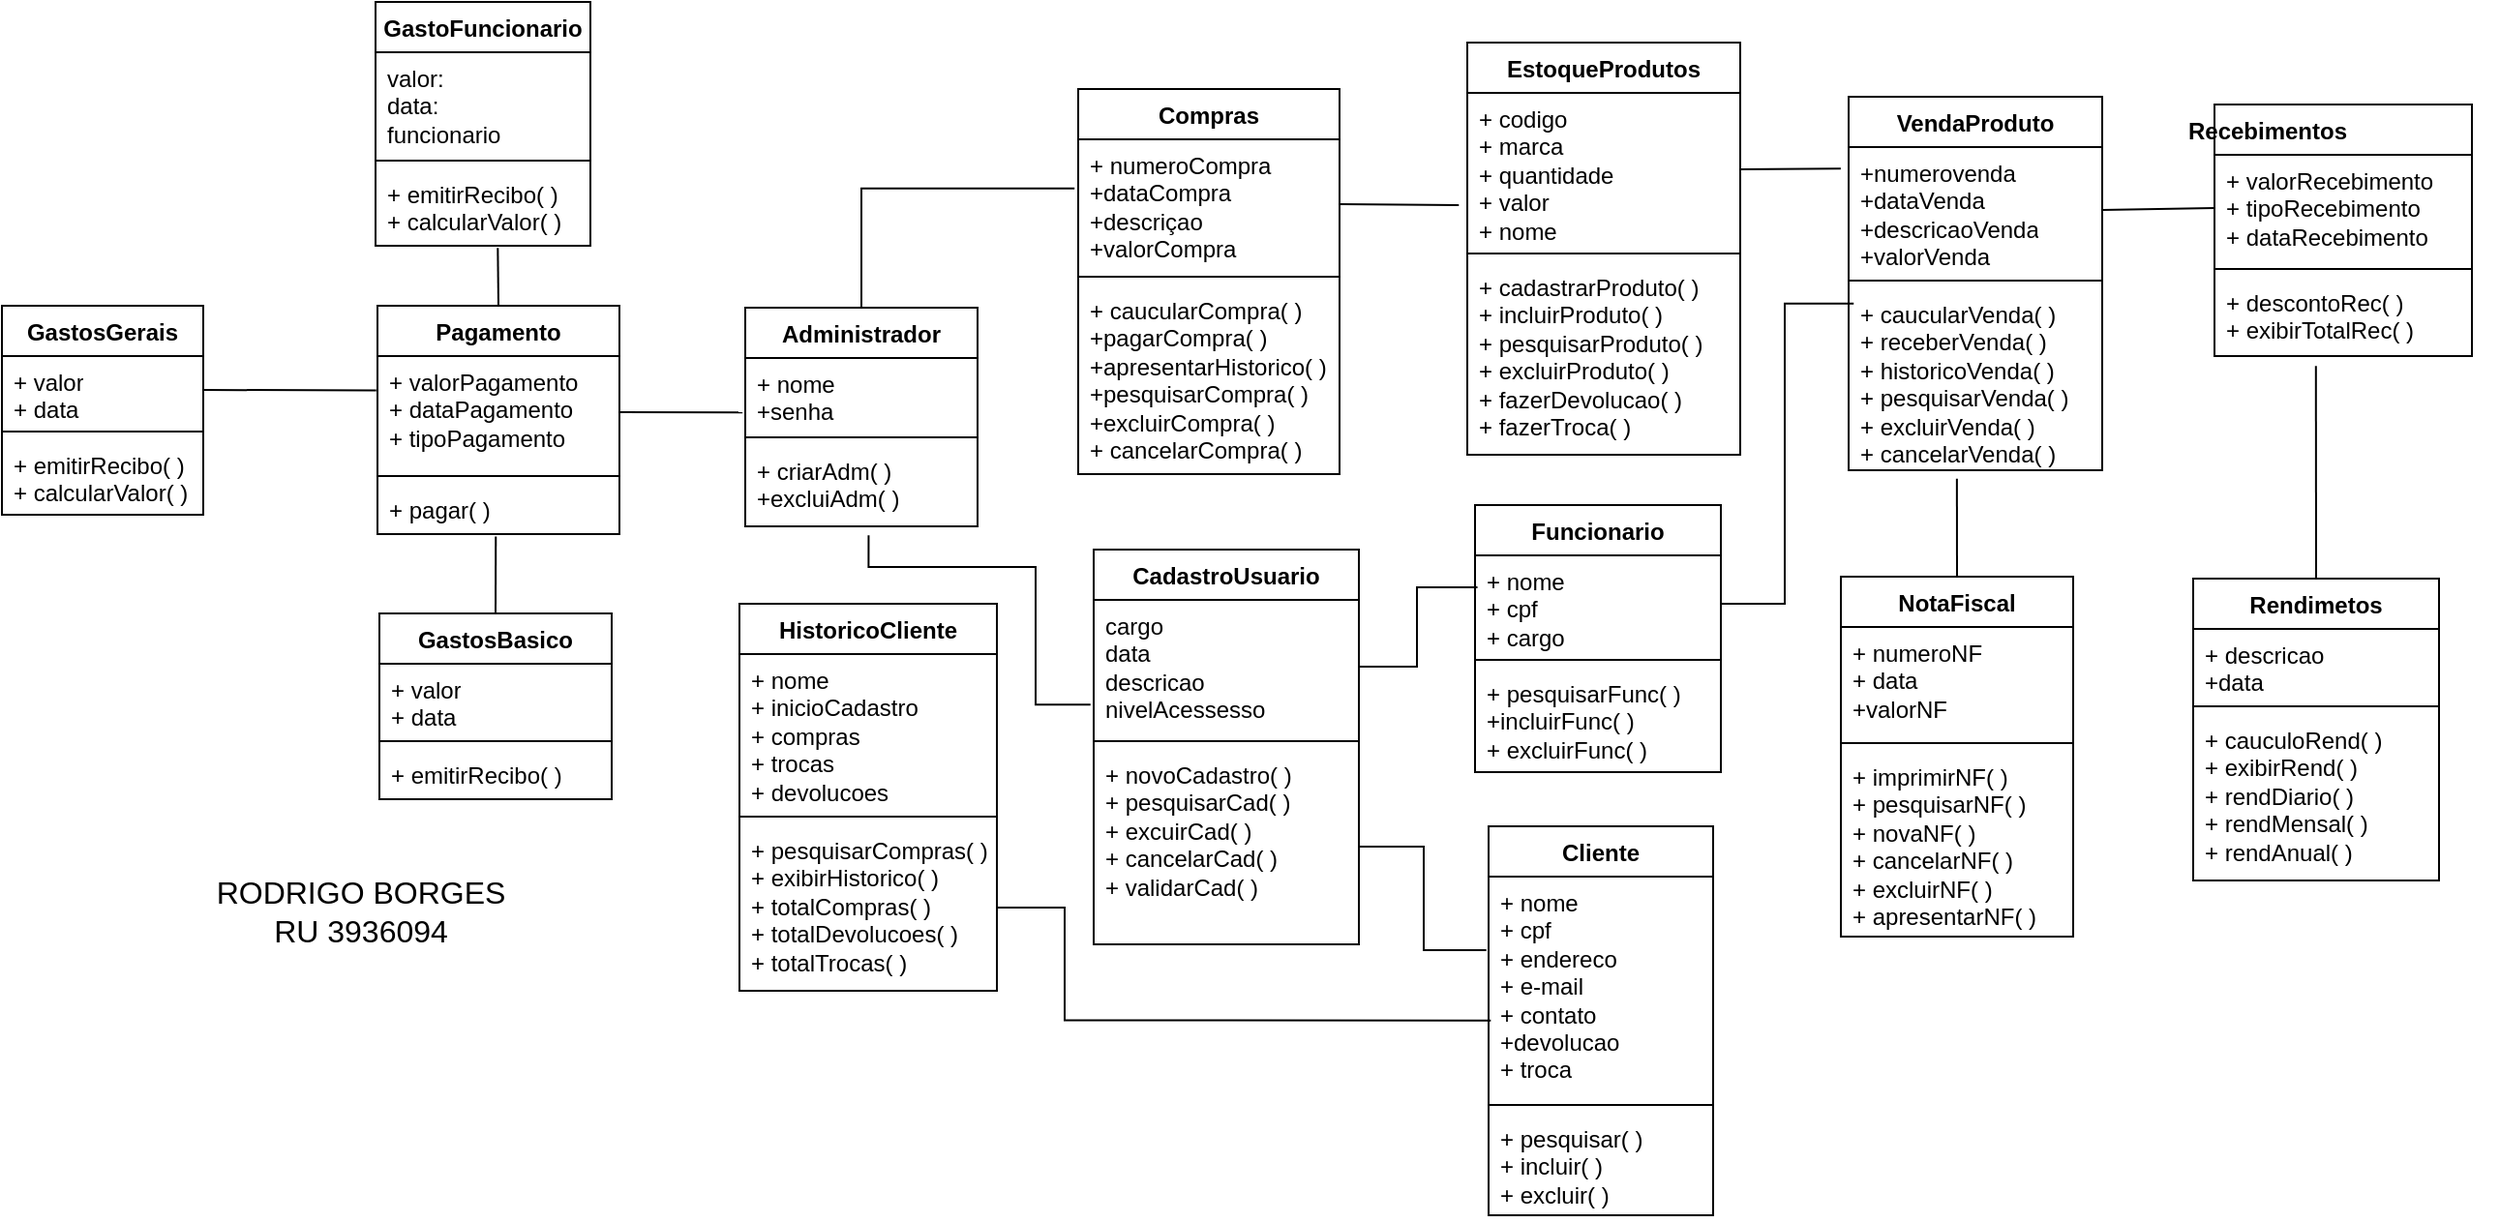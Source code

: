 <mxfile version="24.2.5" type="github" pages="2">
  <diagram name="Página-1" id="4stUlWlnUaBjW3sJ9LC1">
    <mxGraphModel dx="1335" dy="219" grid="0" gridSize="10" guides="0" tooltips="1" connect="1" arrows="0" fold="1" page="0" pageScale="1" pageWidth="4681" pageHeight="3300" background="none" math="0" shadow="0">
      <root>
        <mxCell id="0" />
        <mxCell id="1" parent="0" />
        <mxCell id="hXRm_-Hk_utjL9SqKZ_c-1" value="GastoFuncionario" style="swimlane;fontStyle=1;align=center;verticalAlign=top;childLayout=stackLayout;horizontal=1;startSize=26;horizontalStack=0;resizeParent=1;resizeParentMax=0;resizeLast=0;collapsible=1;marginBottom=0;whiteSpace=wrap;html=1;" parent="1" vertex="1">
          <mxGeometry x="-556" y="279" width="111" height="126" as="geometry">
            <mxRectangle x="-572" y="324" width="130" height="26" as="alternateBounds" />
          </mxGeometry>
        </mxCell>
        <mxCell id="hXRm_-Hk_utjL9SqKZ_c-2" value="valor:&lt;div&gt;data:&lt;/div&gt;&lt;div&gt;funcionario&lt;/div&gt;" style="text;strokeColor=none;fillColor=none;align=left;verticalAlign=top;spacingLeft=4;spacingRight=4;overflow=hidden;rotatable=0;points=[[0,0.5],[1,0.5]];portConstraint=eastwest;whiteSpace=wrap;html=1;" parent="hXRm_-Hk_utjL9SqKZ_c-1" vertex="1">
          <mxGeometry y="26" width="111" height="52" as="geometry" />
        </mxCell>
        <mxCell id="hXRm_-Hk_utjL9SqKZ_c-3" value="" style="line;strokeWidth=1;fillColor=none;align=left;verticalAlign=middle;spacingTop=-1;spacingLeft=3;spacingRight=3;rotatable=0;labelPosition=right;points=[];portConstraint=eastwest;strokeColor=inherit;" parent="hXRm_-Hk_utjL9SqKZ_c-1" vertex="1">
          <mxGeometry y="78" width="111" height="8" as="geometry" />
        </mxCell>
        <mxCell id="hXRm_-Hk_utjL9SqKZ_c-4" value="+ emitirRecibo( )&lt;div&gt;+ calcularValor( )&lt;br&gt;&lt;/div&gt;&lt;div&gt;&lt;br&gt;&lt;/div&gt;" style="text;strokeColor=none;fillColor=none;align=left;verticalAlign=top;spacingLeft=4;spacingRight=4;overflow=hidden;rotatable=0;points=[[0,0.5],[1,0.5]];portConstraint=eastwest;whiteSpace=wrap;html=1;" parent="hXRm_-Hk_utjL9SqKZ_c-1" vertex="1">
          <mxGeometry y="86" width="111" height="40" as="geometry" />
        </mxCell>
        <mxCell id="hXRm_-Hk_utjL9SqKZ_c-8" value="Pagamento" style="swimlane;fontStyle=1;align=center;verticalAlign=top;childLayout=stackLayout;horizontal=1;startSize=26;horizontalStack=0;resizeParent=1;resizeParentMax=0;resizeLast=0;collapsible=1;marginBottom=0;whiteSpace=wrap;html=1;" parent="1" vertex="1">
          <mxGeometry x="-555" y="436" width="125" height="118" as="geometry">
            <mxRectangle x="-555" y="436" width="96" height="26" as="alternateBounds" />
          </mxGeometry>
        </mxCell>
        <mxCell id="hXRm_-Hk_utjL9SqKZ_c-9" value="+ valorPagamento&lt;div&gt;+ dataPagamento&lt;/div&gt;&lt;div&gt;+ tipoPagamento&lt;/div&gt;" style="text;strokeColor=none;fillColor=none;align=left;verticalAlign=top;spacingLeft=4;spacingRight=4;overflow=hidden;rotatable=0;points=[[0,0.5],[1,0.5]];portConstraint=eastwest;whiteSpace=wrap;html=1;" parent="hXRm_-Hk_utjL9SqKZ_c-8" vertex="1">
          <mxGeometry y="26" width="125" height="58" as="geometry" />
        </mxCell>
        <mxCell id="hXRm_-Hk_utjL9SqKZ_c-10" value="" style="line;strokeWidth=1;fillColor=none;align=left;verticalAlign=middle;spacingTop=-1;spacingLeft=3;spacingRight=3;rotatable=0;labelPosition=right;points=[];portConstraint=eastwest;strokeColor=inherit;" parent="hXRm_-Hk_utjL9SqKZ_c-8" vertex="1">
          <mxGeometry y="84" width="125" height="8" as="geometry" />
        </mxCell>
        <mxCell id="hXRm_-Hk_utjL9SqKZ_c-11" value="+ pagar( )" style="text;strokeColor=none;fillColor=none;align=left;verticalAlign=top;spacingLeft=4;spacingRight=4;overflow=hidden;rotatable=0;points=[[0,0.5],[1,0.5]];portConstraint=eastwest;whiteSpace=wrap;html=1;" parent="hXRm_-Hk_utjL9SqKZ_c-8" vertex="1">
          <mxGeometry y="92" width="125" height="26" as="geometry" />
        </mxCell>
        <mxCell id="hXRm_-Hk_utjL9SqKZ_c-12" value="GastosGerais" style="swimlane;fontStyle=1;align=center;verticalAlign=top;childLayout=stackLayout;horizontal=1;startSize=26;horizontalStack=0;resizeParent=1;resizeParentMax=0;resizeLast=0;collapsible=1;marginBottom=0;whiteSpace=wrap;html=1;" parent="1" vertex="1">
          <mxGeometry x="-749" y="436" width="104" height="108" as="geometry">
            <mxRectangle x="-737" y="436" width="108" height="26" as="alternateBounds" />
          </mxGeometry>
        </mxCell>
        <mxCell id="hXRm_-Hk_utjL9SqKZ_c-13" value="+ valor&lt;div&gt;+ data&lt;/div&gt;" style="text;strokeColor=none;fillColor=none;align=left;verticalAlign=top;spacingLeft=4;spacingRight=4;overflow=hidden;rotatable=0;points=[[0,0.5],[1,0.5]];portConstraint=eastwest;whiteSpace=wrap;html=1;" parent="hXRm_-Hk_utjL9SqKZ_c-12" vertex="1">
          <mxGeometry y="26" width="104" height="35" as="geometry" />
        </mxCell>
        <mxCell id="hXRm_-Hk_utjL9SqKZ_c-14" value="" style="line;strokeWidth=1;fillColor=none;align=left;verticalAlign=middle;spacingTop=-1;spacingLeft=3;spacingRight=3;rotatable=0;labelPosition=right;points=[];portConstraint=eastwest;strokeColor=inherit;" parent="hXRm_-Hk_utjL9SqKZ_c-12" vertex="1">
          <mxGeometry y="61" width="104" height="8" as="geometry" />
        </mxCell>
        <mxCell id="hXRm_-Hk_utjL9SqKZ_c-15" value="+ emitirRecibo( )&lt;div&gt;+ calcularValor( )&lt;/div&gt;" style="text;strokeColor=none;fillColor=none;align=left;verticalAlign=top;spacingLeft=4;spacingRight=4;overflow=hidden;rotatable=0;points=[[0,0.5],[1,0.5]];portConstraint=eastwest;whiteSpace=wrap;html=1;" parent="hXRm_-Hk_utjL9SqKZ_c-12" vertex="1">
          <mxGeometry y="69" width="104" height="39" as="geometry" />
        </mxCell>
        <mxCell id="hXRm_-Hk_utjL9SqKZ_c-16" value="GastosBasico" style="swimlane;fontStyle=1;align=center;verticalAlign=top;childLayout=stackLayout;horizontal=1;startSize=26;horizontalStack=0;resizeParent=1;resizeParentMax=0;resizeLast=0;collapsible=1;marginBottom=0;whiteSpace=wrap;html=1;" parent="1" vertex="1">
          <mxGeometry x="-554" y="595" width="120" height="96" as="geometry">
            <mxRectangle x="-561.5" y="572" width="109" height="26" as="alternateBounds" />
          </mxGeometry>
        </mxCell>
        <mxCell id="hXRm_-Hk_utjL9SqKZ_c-17" value="+ valor&lt;div&gt;+ data&lt;/div&gt;" style="text;strokeColor=none;fillColor=none;align=left;verticalAlign=top;spacingLeft=4;spacingRight=4;overflow=hidden;rotatable=0;points=[[0,0.5],[1,0.5]];portConstraint=eastwest;whiteSpace=wrap;html=1;" parent="hXRm_-Hk_utjL9SqKZ_c-16" vertex="1">
          <mxGeometry y="26" width="120" height="36" as="geometry" />
        </mxCell>
        <mxCell id="hXRm_-Hk_utjL9SqKZ_c-18" value="" style="line;strokeWidth=1;fillColor=none;align=left;verticalAlign=middle;spacingTop=-1;spacingLeft=3;spacingRight=3;rotatable=0;labelPosition=right;points=[];portConstraint=eastwest;strokeColor=inherit;" parent="hXRm_-Hk_utjL9SqKZ_c-16" vertex="1">
          <mxGeometry y="62" width="120" height="8" as="geometry" />
        </mxCell>
        <mxCell id="hXRm_-Hk_utjL9SqKZ_c-19" value="+ emitirRecibo( )" style="text;strokeColor=none;fillColor=none;align=left;verticalAlign=top;spacingLeft=4;spacingRight=4;overflow=hidden;rotatable=0;points=[[0,0.5],[1,0.5]];portConstraint=eastwest;whiteSpace=wrap;html=1;" parent="hXRm_-Hk_utjL9SqKZ_c-16" vertex="1">
          <mxGeometry y="70" width="120" height="26" as="geometry" />
        </mxCell>
        <mxCell id="hXRm_-Hk_utjL9SqKZ_c-20" value="Administrador" style="swimlane;fontStyle=1;align=center;verticalAlign=top;childLayout=stackLayout;horizontal=1;startSize=26;horizontalStack=0;resizeParent=1;resizeParentMax=0;resizeLast=0;collapsible=1;marginBottom=0;whiteSpace=wrap;html=1;" parent="1" vertex="1">
          <mxGeometry x="-365" y="437" width="120" height="113" as="geometry">
            <mxRectangle x="-392" y="436" width="109" height="26" as="alternateBounds" />
          </mxGeometry>
        </mxCell>
        <mxCell id="hXRm_-Hk_utjL9SqKZ_c-21" value="+ nome&lt;div&gt;+senha&lt;/div&gt;" style="text;strokeColor=none;fillColor=none;align=left;verticalAlign=top;spacingLeft=4;spacingRight=4;overflow=hidden;rotatable=0;points=[[0,0.5],[1,0.5]];portConstraint=eastwest;whiteSpace=wrap;html=1;" parent="hXRm_-Hk_utjL9SqKZ_c-20" vertex="1">
          <mxGeometry y="26" width="120" height="37" as="geometry" />
        </mxCell>
        <mxCell id="hXRm_-Hk_utjL9SqKZ_c-22" value="" style="line;strokeWidth=1;fillColor=none;align=left;verticalAlign=middle;spacingTop=-1;spacingLeft=3;spacingRight=3;rotatable=0;labelPosition=right;points=[];portConstraint=eastwest;strokeColor=inherit;" parent="hXRm_-Hk_utjL9SqKZ_c-20" vertex="1">
          <mxGeometry y="63" width="120" height="8" as="geometry" />
        </mxCell>
        <mxCell id="hXRm_-Hk_utjL9SqKZ_c-23" value="+ criarAdm( )&lt;div&gt;+excluiAdm( )&lt;/div&gt;" style="text;strokeColor=none;fillColor=none;align=left;verticalAlign=top;spacingLeft=4;spacingRight=4;overflow=hidden;rotatable=0;points=[[0,0.5],[1,0.5]];portConstraint=eastwest;whiteSpace=wrap;html=1;" parent="hXRm_-Hk_utjL9SqKZ_c-20" vertex="1">
          <mxGeometry y="71" width="120" height="42" as="geometry" />
        </mxCell>
        <mxCell id="hXRm_-Hk_utjL9SqKZ_c-24" value="Compras" style="swimlane;fontStyle=1;align=center;verticalAlign=top;childLayout=stackLayout;horizontal=1;startSize=26;horizontalStack=0;resizeParent=1;resizeParentMax=0;resizeLast=0;collapsible=1;marginBottom=0;whiteSpace=wrap;html=1;" parent="1" vertex="1">
          <mxGeometry x="-193" y="324" width="135" height="199" as="geometry">
            <mxRectangle x="-193" y="324" width="84" height="26" as="alternateBounds" />
          </mxGeometry>
        </mxCell>
        <mxCell id="hXRm_-Hk_utjL9SqKZ_c-25" value="+ numeroCompra&lt;div&gt;+dataCompra&lt;/div&gt;&lt;div&gt;+descriçao&lt;/div&gt;&lt;div&gt;+valorCompra&lt;/div&gt;" style="text;strokeColor=none;fillColor=none;align=left;verticalAlign=top;spacingLeft=4;spacingRight=4;overflow=hidden;rotatable=0;points=[[0,0.5],[1,0.5]];portConstraint=eastwest;whiteSpace=wrap;html=1;" parent="hXRm_-Hk_utjL9SqKZ_c-24" vertex="1">
          <mxGeometry y="26" width="135" height="67" as="geometry" />
        </mxCell>
        <mxCell id="hXRm_-Hk_utjL9SqKZ_c-26" value="" style="line;strokeWidth=1;fillColor=none;align=left;verticalAlign=middle;spacingTop=-1;spacingLeft=3;spacingRight=3;rotatable=0;labelPosition=right;points=[];portConstraint=eastwest;strokeColor=inherit;" parent="hXRm_-Hk_utjL9SqKZ_c-24" vertex="1">
          <mxGeometry y="93" width="135" height="8" as="geometry" />
        </mxCell>
        <mxCell id="hXRm_-Hk_utjL9SqKZ_c-27" value="+ caucularCompra( )&lt;div&gt;+pagarCompra( )&lt;/div&gt;&lt;div&gt;+apresentarHistorico( )&lt;/div&gt;&lt;div&gt;+pesquisarCompra( )&lt;/div&gt;&lt;div&gt;+excluirCompra( )&lt;/div&gt;&lt;div&gt;+ cancelarCompra( )&lt;/div&gt;" style="text;strokeColor=none;fillColor=none;align=left;verticalAlign=top;spacingLeft=4;spacingRight=4;overflow=hidden;rotatable=0;points=[[0,0.5],[1,0.5]];portConstraint=eastwest;whiteSpace=wrap;html=1;" parent="hXRm_-Hk_utjL9SqKZ_c-24" vertex="1">
          <mxGeometry y="101" width="135" height="98" as="geometry" />
        </mxCell>
        <mxCell id="hXRm_-Hk_utjL9SqKZ_c-28" value="&lt;div&gt;CadastroUsuario&lt;/div&gt;" style="swimlane;fontStyle=1;align=center;verticalAlign=top;childLayout=stackLayout;horizontal=1;startSize=26;horizontalStack=0;resizeParent=1;resizeParentMax=0;resizeLast=0;collapsible=1;marginBottom=0;whiteSpace=wrap;html=1;gradientColor=none;labelBackgroundColor=default;labelBorderColor=none;textShadow=0;rounded=0;shadow=0;glass=0;aspect=fixed;" parent="1" vertex="1">
          <mxGeometry x="-185" y="562" width="137" height="204" as="geometry">
            <mxRectangle x="-213.5" y="536" width="125" height="26" as="alternateBounds" />
          </mxGeometry>
        </mxCell>
        <mxCell id="hXRm_-Hk_utjL9SqKZ_c-29" value="&lt;div&gt;cargo&lt;/div&gt;&lt;div&gt;data&lt;/div&gt;&lt;div&gt;descricao&lt;/div&gt;&lt;div&gt;nivelAcessesso&lt;/div&gt;" style="text;strokeColor=none;fillColor=none;align=left;verticalAlign=top;spacingLeft=4;spacingRight=4;overflow=hidden;rotatable=0;points=[[0,0.5],[1,0.5]];portConstraint=eastwest;whiteSpace=wrap;html=1;" parent="hXRm_-Hk_utjL9SqKZ_c-28" vertex="1">
          <mxGeometry y="26" width="137" height="69" as="geometry" />
        </mxCell>
        <mxCell id="hXRm_-Hk_utjL9SqKZ_c-30" value="" style="line;strokeWidth=1;fillColor=none;align=left;verticalAlign=middle;spacingTop=-1;spacingLeft=3;spacingRight=3;rotatable=0;labelPosition=right;points=[];portConstraint=eastwest;strokeColor=inherit;" parent="hXRm_-Hk_utjL9SqKZ_c-28" vertex="1">
          <mxGeometry y="95" width="137" height="8" as="geometry" />
        </mxCell>
        <mxCell id="hXRm_-Hk_utjL9SqKZ_c-31" value="+ novoCadastro( )&lt;div&gt;+ pesquisarCad( )&lt;/div&gt;&lt;div&gt;+ excuirCad( )&lt;/div&gt;&lt;div&gt;+ cancelarCad( )&lt;/div&gt;&lt;div&gt;+ validarCad( )&lt;/div&gt;&lt;div&gt;&lt;br&gt;&lt;/div&gt;" style="text;strokeColor=none;fillColor=none;align=left;verticalAlign=top;spacingLeft=4;spacingRight=4;overflow=hidden;rotatable=0;points=[[0,0.5],[1,0.5]];portConstraint=eastwest;whiteSpace=wrap;html=1;" parent="hXRm_-Hk_utjL9SqKZ_c-28" vertex="1">
          <mxGeometry y="103" width="137" height="101" as="geometry" />
        </mxCell>
        <mxCell id="hXRm_-Hk_utjL9SqKZ_c-32" value="HistoricoCliente" style="swimlane;fontStyle=1;align=center;verticalAlign=top;childLayout=stackLayout;horizontal=1;startSize=26;horizontalStack=0;resizeParent=1;resizeParentMax=0;resizeLast=0;collapsible=1;marginBottom=0;whiteSpace=wrap;html=1;" parent="1" vertex="1">
          <mxGeometry x="-368" y="590" width="133" height="200" as="geometry">
            <mxRectangle x="-409" y="611" width="119" height="26" as="alternateBounds" />
          </mxGeometry>
        </mxCell>
        <mxCell id="hXRm_-Hk_utjL9SqKZ_c-33" value="+ nome&lt;div&gt;+ inicioCadastro&lt;/div&gt;&lt;div&gt;+ compras&lt;/div&gt;&lt;div&gt;+ trocas&lt;/div&gt;&lt;div&gt;+ devolucoes&lt;/div&gt;" style="text;strokeColor=none;fillColor=none;align=left;verticalAlign=top;spacingLeft=4;spacingRight=4;overflow=hidden;rotatable=0;points=[[0,0.5],[1,0.5]];portConstraint=eastwest;whiteSpace=wrap;html=1;" parent="hXRm_-Hk_utjL9SqKZ_c-32" vertex="1">
          <mxGeometry y="26" width="133" height="80" as="geometry" />
        </mxCell>
        <mxCell id="hXRm_-Hk_utjL9SqKZ_c-34" value="" style="line;strokeWidth=1;fillColor=none;align=left;verticalAlign=middle;spacingTop=-1;spacingLeft=3;spacingRight=3;rotatable=0;labelPosition=right;points=[];portConstraint=eastwest;strokeColor=inherit;" parent="hXRm_-Hk_utjL9SqKZ_c-32" vertex="1">
          <mxGeometry y="106" width="133" height="8" as="geometry" />
        </mxCell>
        <mxCell id="hXRm_-Hk_utjL9SqKZ_c-35" value="+ pesquisarCompras( )&lt;div&gt;+ exibirHistorico( )&lt;br&gt;&lt;/div&gt;&lt;div&gt;+ totalCompras( )&lt;br&gt;&lt;/div&gt;&lt;div&gt;+ totalDevolucoes( )&lt;br&gt;&lt;/div&gt;&lt;div&gt;+ totalTrocas( )&lt;br&gt;&lt;/div&gt;&lt;div&gt;&lt;br&gt;&lt;/div&gt;" style="text;strokeColor=none;fillColor=none;align=left;verticalAlign=top;spacingLeft=4;spacingRight=4;overflow=hidden;rotatable=0;points=[[0,0.5],[1,0.5]];portConstraint=eastwest;whiteSpace=wrap;html=1;" parent="hXRm_-Hk_utjL9SqKZ_c-32" vertex="1">
          <mxGeometry y="114" width="133" height="86" as="geometry" />
        </mxCell>
        <mxCell id="hXRm_-Hk_utjL9SqKZ_c-36" value="EstoqueProdutos" style="swimlane;fontStyle=1;align=center;verticalAlign=top;childLayout=stackLayout;horizontal=1;startSize=26;horizontalStack=0;resizeParent=1;resizeParentMax=0;resizeLast=0;collapsible=1;marginBottom=0;whiteSpace=wrap;html=1;" parent="1" vertex="1">
          <mxGeometry x="8" y="300" width="141" height="213" as="geometry">
            <mxRectangle x="85" y="324" width="127" height="26" as="alternateBounds" />
          </mxGeometry>
        </mxCell>
        <mxCell id="hXRm_-Hk_utjL9SqKZ_c-37" value="+ codigo&lt;div&gt;+ marca&lt;br&gt;&lt;/div&gt;&lt;div&gt;+ quantidade&lt;br&gt;&lt;/div&gt;&lt;div&gt;+ valor&lt;br&gt;&lt;/div&gt;&lt;div&gt;+ nome&lt;br&gt;&lt;/div&gt;&lt;div&gt;&lt;br&gt;&lt;/div&gt;" style="text;strokeColor=none;fillColor=none;align=left;verticalAlign=top;spacingLeft=4;spacingRight=4;overflow=hidden;rotatable=0;points=[[0,0.5],[1,0.5]];portConstraint=eastwest;whiteSpace=wrap;html=1;" parent="hXRm_-Hk_utjL9SqKZ_c-36" vertex="1">
          <mxGeometry y="26" width="141" height="79" as="geometry" />
        </mxCell>
        <mxCell id="hXRm_-Hk_utjL9SqKZ_c-38" value="" style="line;strokeWidth=1;fillColor=none;align=left;verticalAlign=middle;spacingTop=-1;spacingLeft=3;spacingRight=3;rotatable=0;labelPosition=right;points=[];portConstraint=eastwest;strokeColor=inherit;" parent="hXRm_-Hk_utjL9SqKZ_c-36" vertex="1">
          <mxGeometry y="105" width="141" height="8" as="geometry" />
        </mxCell>
        <mxCell id="hXRm_-Hk_utjL9SqKZ_c-39" value="&lt;span style=&quot;color: rgb(0, 0, 0); font-family: Helvetica; font-size: 12px; font-style: normal; font-variant-ligatures: normal; font-variant-caps: normal; font-weight: 400; letter-spacing: normal; orphans: 2; text-align: left; text-indent: 0px; text-transform: none; widows: 2; word-spacing: 0px; -webkit-text-stroke-width: 0px; white-space: normal; background-color: rgb(255, 255, 255); text-decoration-thickness: initial; text-decoration-style: initial; text-decoration-color: initial; display: inline !important; float: none;&quot;&gt;+ cadastrarProduto( )&lt;/span&gt;&lt;br&gt;+ incluirProduto( )&lt;div&gt;+ pesquisarProduto( )&lt;/div&gt;&lt;div&gt;+ excluirProduto( )&lt;/div&gt;&lt;div&gt;+ fazerDevolucao( )&lt;br&gt;&lt;/div&gt;&lt;div&gt;+ fazerTroca( )&lt;/div&gt;&lt;div&gt;&lt;br&gt;&lt;/div&gt;" style="text;strokeColor=none;fillColor=none;align=left;verticalAlign=top;spacingLeft=4;spacingRight=4;overflow=hidden;rotatable=0;points=[[0,0.5],[1,0.5]];portConstraint=eastwest;whiteSpace=wrap;html=1;" parent="hXRm_-Hk_utjL9SqKZ_c-36" vertex="1">
          <mxGeometry y="113" width="141" height="100" as="geometry" />
        </mxCell>
        <mxCell id="hXRm_-Hk_utjL9SqKZ_c-40" value="Funcionario" style="swimlane;fontStyle=1;align=center;verticalAlign=top;childLayout=stackLayout;horizontal=1;startSize=26;horizontalStack=0;resizeParent=1;resizeParentMax=0;resizeLast=0;collapsible=1;marginBottom=0;whiteSpace=wrap;html=1;" parent="1" vertex="1">
          <mxGeometry x="12" y="539" width="127" height="138" as="geometry">
            <mxRectangle x="99.5" y="536" width="98" height="26" as="alternateBounds" />
          </mxGeometry>
        </mxCell>
        <mxCell id="hXRm_-Hk_utjL9SqKZ_c-41" value="+ nome&lt;div&gt;+ cpf&lt;/div&gt;&lt;div&gt;+ cargo&lt;/div&gt;" style="text;strokeColor=none;fillColor=none;align=left;verticalAlign=top;spacingLeft=4;spacingRight=4;overflow=hidden;rotatable=0;points=[[0,0.5],[1,0.5]];portConstraint=eastwest;whiteSpace=wrap;html=1;" parent="hXRm_-Hk_utjL9SqKZ_c-40" vertex="1">
          <mxGeometry y="26" width="127" height="50" as="geometry" />
        </mxCell>
        <mxCell id="hXRm_-Hk_utjL9SqKZ_c-42" value="" style="line;strokeWidth=1;fillColor=none;align=left;verticalAlign=middle;spacingTop=-1;spacingLeft=3;spacingRight=3;rotatable=0;labelPosition=right;points=[];portConstraint=eastwest;strokeColor=inherit;" parent="hXRm_-Hk_utjL9SqKZ_c-40" vertex="1">
          <mxGeometry y="76" width="127" height="8" as="geometry" />
        </mxCell>
        <mxCell id="hXRm_-Hk_utjL9SqKZ_c-43" value="+ pesquisarFunc( )&lt;div&gt;+incluirFunc( )&lt;/div&gt;&lt;div&gt;+ excluirFunc( )&lt;/div&gt;" style="text;strokeColor=none;fillColor=none;align=left;verticalAlign=top;spacingLeft=4;spacingRight=4;overflow=hidden;rotatable=0;points=[[0,0.5],[1,0.5]];portConstraint=eastwest;whiteSpace=wrap;html=1;" parent="hXRm_-Hk_utjL9SqKZ_c-40" vertex="1">
          <mxGeometry y="84" width="127" height="54" as="geometry" />
        </mxCell>
        <mxCell id="hXRm_-Hk_utjL9SqKZ_c-44" value="Cliente" style="swimlane;fontStyle=1;align=center;verticalAlign=top;childLayout=stackLayout;horizontal=1;startSize=26;horizontalStack=0;resizeParent=1;resizeParentMax=0;resizeLast=0;collapsible=1;marginBottom=0;whiteSpace=wrap;html=1;gradientColor=none;swimlaneFillColor=none;" parent="1" vertex="1">
          <mxGeometry x="19" y="705" width="116" height="201" as="geometry">
            <mxRectangle x="107" y="752" width="72" height="26" as="alternateBounds" />
          </mxGeometry>
        </mxCell>
        <mxCell id="hXRm_-Hk_utjL9SqKZ_c-45" value="+ nome&lt;div&gt;+ cpf&lt;/div&gt;&lt;div&gt;+ endereco&lt;/div&gt;&lt;div&gt;+ e-mail&lt;/div&gt;&lt;div&gt;+ contato&lt;/div&gt;&lt;div&gt;+devolucao&lt;/div&gt;&lt;div&gt;+ troca&lt;/div&gt;" style="text;strokeColor=none;fillColor=none;align=left;verticalAlign=top;spacingLeft=4;spacingRight=4;overflow=hidden;rotatable=0;points=[[0,0.5],[1,0.5]];portConstraint=eastwest;whiteSpace=wrap;html=1;" parent="hXRm_-Hk_utjL9SqKZ_c-44" vertex="1">
          <mxGeometry y="26" width="116" height="114" as="geometry" />
        </mxCell>
        <mxCell id="hXRm_-Hk_utjL9SqKZ_c-46" value="" style="line;strokeWidth=1;fillColor=none;align=left;verticalAlign=middle;spacingTop=-1;spacingLeft=3;spacingRight=3;rotatable=0;labelPosition=right;points=[];portConstraint=eastwest;strokeColor=inherit;" parent="hXRm_-Hk_utjL9SqKZ_c-44" vertex="1">
          <mxGeometry y="140" width="116" height="8" as="geometry" />
        </mxCell>
        <mxCell id="hXRm_-Hk_utjL9SqKZ_c-47" value="+ pesquisar( )&lt;br&gt;+ incluir( )&lt;div&gt;+ excluir( )&lt;/div&gt;" style="text;strokeColor=none;fillColor=none;align=left;verticalAlign=top;spacingLeft=4;spacingRight=4;overflow=hidden;rotatable=0;points=[[0,0.5],[1,0.5]];portConstraint=eastwest;whiteSpace=wrap;html=1;" parent="hXRm_-Hk_utjL9SqKZ_c-44" vertex="1">
          <mxGeometry y="148" width="116" height="53" as="geometry" />
        </mxCell>
        <mxCell id="hXRm_-Hk_utjL9SqKZ_c-48" value="VendaProduto" style="swimlane;fontStyle=1;align=center;verticalAlign=top;childLayout=stackLayout;horizontal=1;startSize=26;horizontalStack=0;resizeParent=1;resizeParentMax=0;resizeLast=0;collapsible=1;marginBottom=0;whiteSpace=wrap;html=1;" parent="1" vertex="1">
          <mxGeometry x="205" y="328" width="131" height="193" as="geometry">
            <mxRectangle x="389" y="324" width="111" height="26" as="alternateBounds" />
          </mxGeometry>
        </mxCell>
        <mxCell id="hXRm_-Hk_utjL9SqKZ_c-49" value="+numerovenda&lt;div&gt;+dataVenda&lt;/div&gt;&lt;div&gt;+descricaoVenda&lt;/div&gt;&lt;div&gt;+valorVenda&lt;/div&gt;" style="text;strokeColor=none;fillColor=none;align=left;verticalAlign=top;spacingLeft=4;spacingRight=4;overflow=hidden;rotatable=0;points=[[0,0.5],[1,0.5]];portConstraint=eastwest;whiteSpace=wrap;html=1;" parent="hXRm_-Hk_utjL9SqKZ_c-48" vertex="1">
          <mxGeometry y="26" width="131" height="65" as="geometry" />
        </mxCell>
        <mxCell id="hXRm_-Hk_utjL9SqKZ_c-50" value="" style="line;strokeWidth=1;fillColor=none;align=left;verticalAlign=middle;spacingTop=-1;spacingLeft=3;spacingRight=3;rotatable=0;labelPosition=right;points=[];portConstraint=eastwest;strokeColor=inherit;" parent="hXRm_-Hk_utjL9SqKZ_c-48" vertex="1">
          <mxGeometry y="91" width="131" height="8" as="geometry" />
        </mxCell>
        <mxCell id="hXRm_-Hk_utjL9SqKZ_c-51" value="+ caucularVenda( )&lt;div&gt;+ receberVenda( )&lt;/div&gt;&lt;div&gt;+ historicoVenda( )&lt;/div&gt;&lt;div&gt;+ pesquisarVenda( )&lt;/div&gt;&lt;div&gt;+ excluirVenda( )&lt;/div&gt;&lt;div&gt;+ cancelarVenda( )&lt;/div&gt;" style="text;strokeColor=none;fillColor=none;align=left;verticalAlign=top;spacingLeft=4;spacingRight=4;overflow=hidden;rotatable=0;points=[[0,0.5],[1,0.5]];portConstraint=eastwest;whiteSpace=wrap;html=1;" parent="hXRm_-Hk_utjL9SqKZ_c-48" vertex="1">
          <mxGeometry y="99" width="131" height="94" as="geometry" />
        </mxCell>
        <mxCell id="hXRm_-Hk_utjL9SqKZ_c-52" value="NotaFiscal" style="swimlane;fontStyle=1;align=center;verticalAlign=top;childLayout=stackLayout;horizontal=1;startSize=26;horizontalStack=0;resizeParent=1;resizeParentMax=0;resizeLast=0;collapsible=1;marginBottom=0;whiteSpace=wrap;html=1;" parent="1" vertex="1">
          <mxGeometry x="201" y="576" width="120" height="186" as="geometry">
            <mxRectangle x="398.5" y="536" width="92" height="26" as="alternateBounds" />
          </mxGeometry>
        </mxCell>
        <mxCell id="hXRm_-Hk_utjL9SqKZ_c-53" value="+ numeroNF&lt;div&gt;+ data&lt;/div&gt;&lt;div&gt;+valorNF&lt;/div&gt;&lt;div&gt;&lt;br&gt;&lt;div&gt;&lt;br&gt;&lt;/div&gt;&lt;/div&gt;" style="text;strokeColor=none;fillColor=none;align=left;verticalAlign=top;spacingLeft=4;spacingRight=4;overflow=hidden;rotatable=0;points=[[0,0.5],[1,0.5]];portConstraint=eastwest;whiteSpace=wrap;html=1;" parent="hXRm_-Hk_utjL9SqKZ_c-52" vertex="1">
          <mxGeometry y="26" width="120" height="56" as="geometry" />
        </mxCell>
        <mxCell id="hXRm_-Hk_utjL9SqKZ_c-54" value="" style="line;strokeWidth=1;fillColor=none;align=left;verticalAlign=middle;spacingTop=-1;spacingLeft=3;spacingRight=3;rotatable=0;labelPosition=right;points=[];portConstraint=eastwest;strokeColor=inherit;" parent="hXRm_-Hk_utjL9SqKZ_c-52" vertex="1">
          <mxGeometry y="82" width="120" height="8" as="geometry" />
        </mxCell>
        <mxCell id="hXRm_-Hk_utjL9SqKZ_c-55" value="+ imprimirNF( )&lt;div&gt;+ pesquisarNF( )&lt;/div&gt;&lt;div&gt;+ novaNF( )&lt;/div&gt;&lt;div&gt;+ cancelarNF( )&lt;/div&gt;&lt;div&gt;+ excluirNF( )&lt;/div&gt;&lt;div&gt;+ apresentarNF( )&lt;/div&gt;" style="text;strokeColor=none;fillColor=none;align=left;verticalAlign=top;spacingLeft=4;spacingRight=4;overflow=hidden;rotatable=0;points=[[0,0.5],[1,0.5]];portConstraint=eastwest;whiteSpace=wrap;html=1;" parent="hXRm_-Hk_utjL9SqKZ_c-52" vertex="1">
          <mxGeometry y="90" width="120" height="96" as="geometry" />
        </mxCell>
        <mxCell id="hXRm_-Hk_utjL9SqKZ_c-56" value="Recebimentos&lt;span style=&quot;white-space: pre;&quot;&gt;&#x9;&lt;/span&gt;&lt;span style=&quot;white-space: pre;&quot;&gt;&#x9;&lt;/span&gt;&lt;span style=&quot;white-space: pre;&quot;&gt;&#x9;&lt;/span&gt;" style="swimlane;fontStyle=1;align=center;verticalAlign=top;childLayout=stackLayout;horizontal=1;startSize=26;horizontalStack=0;resizeParent=1;resizeParentMax=0;resizeLast=0;collapsible=1;marginBottom=0;whiteSpace=wrap;html=1;" parent="1" vertex="1">
          <mxGeometry x="394" y="332" width="133" height="130" as="geometry">
            <mxRectangle x="675" y="324" width="168" height="26" as="alternateBounds" />
          </mxGeometry>
        </mxCell>
        <mxCell id="hXRm_-Hk_utjL9SqKZ_c-57" value="+ valorRecebimento&lt;div&gt;+ tipoRecebimento&lt;/div&gt;&lt;div&gt;+ dataRecebimento&lt;/div&gt;" style="text;strokeColor=none;fillColor=none;align=left;verticalAlign=top;spacingLeft=4;spacingRight=4;overflow=hidden;rotatable=0;points=[[0,0.5],[1,0.5]];portConstraint=eastwest;whiteSpace=wrap;html=1;" parent="hXRm_-Hk_utjL9SqKZ_c-56" vertex="1">
          <mxGeometry y="26" width="133" height="55" as="geometry" />
        </mxCell>
        <mxCell id="hXRm_-Hk_utjL9SqKZ_c-58" value="" style="line;strokeWidth=1;fillColor=none;align=left;verticalAlign=middle;spacingTop=-1;spacingLeft=3;spacingRight=3;rotatable=0;labelPosition=right;points=[];portConstraint=eastwest;strokeColor=inherit;" parent="hXRm_-Hk_utjL9SqKZ_c-56" vertex="1">
          <mxGeometry y="81" width="133" height="8" as="geometry" />
        </mxCell>
        <mxCell id="hXRm_-Hk_utjL9SqKZ_c-59" value="+ descontoRec( )&lt;div&gt;+ exibirTotalRec( )&lt;/div&gt;" style="text;strokeColor=none;fillColor=none;align=left;verticalAlign=top;spacingLeft=4;spacingRight=4;overflow=hidden;rotatable=0;points=[[0,0.5],[1,0.5]];portConstraint=eastwest;whiteSpace=wrap;html=1;" parent="hXRm_-Hk_utjL9SqKZ_c-56" vertex="1">
          <mxGeometry y="89" width="133" height="41" as="geometry" />
        </mxCell>
        <mxCell id="hXRm_-Hk_utjL9SqKZ_c-60" value="Rendimetos" style="swimlane;fontStyle=1;align=center;verticalAlign=top;childLayout=stackLayout;horizontal=1;startSize=26;horizontalStack=0;resizeParent=1;resizeParentMax=0;resizeLast=0;collapsible=1;marginBottom=0;whiteSpace=wrap;html=1;" parent="1" vertex="1">
          <mxGeometry x="383" y="577" width="127" height="156" as="geometry">
            <mxRectangle x="709.5" y="536" width="99" height="26" as="alternateBounds" />
          </mxGeometry>
        </mxCell>
        <mxCell id="hXRm_-Hk_utjL9SqKZ_c-61" value="+ descricao&lt;div&gt;+data&lt;/div&gt;" style="text;strokeColor=none;fillColor=none;align=left;verticalAlign=top;spacingLeft=4;spacingRight=4;overflow=hidden;rotatable=0;points=[[0,0.5],[1,0.5]];portConstraint=eastwest;whiteSpace=wrap;html=1;" parent="hXRm_-Hk_utjL9SqKZ_c-60" vertex="1">
          <mxGeometry y="26" width="127" height="36" as="geometry" />
        </mxCell>
        <mxCell id="hXRm_-Hk_utjL9SqKZ_c-62" value="" style="line;strokeWidth=1;fillColor=none;align=left;verticalAlign=middle;spacingTop=-1;spacingLeft=3;spacingRight=3;rotatable=0;labelPosition=right;points=[];portConstraint=eastwest;strokeColor=inherit;" parent="hXRm_-Hk_utjL9SqKZ_c-60" vertex="1">
          <mxGeometry y="62" width="127" height="8" as="geometry" />
        </mxCell>
        <mxCell id="hXRm_-Hk_utjL9SqKZ_c-63" value="+ cauculoRend( )&lt;div&gt;+ exibirRend( )&lt;/div&gt;&lt;div&gt;+ rendDiario( )&lt;/div&gt;&lt;div&gt;+ rendMensal( )&lt;/div&gt;&lt;div&gt;+ rendAnual( )&lt;/div&gt;" style="text;strokeColor=none;fillColor=none;align=left;verticalAlign=top;spacingLeft=4;spacingRight=4;overflow=hidden;rotatable=0;points=[[0,0.5],[1,0.5]];portConstraint=eastwest;whiteSpace=wrap;html=1;" parent="hXRm_-Hk_utjL9SqKZ_c-60" vertex="1">
          <mxGeometry y="70" width="127" height="86" as="geometry" />
        </mxCell>
        <mxCell id="hXRm_-Hk_utjL9SqKZ_c-78" style="edgeStyle=none;curved=1;rounded=0;orthogonalLoop=1;jettySize=auto;html=1;exitX=1;exitY=0.5;exitDx=0;exitDy=0;entryX=-0.005;entryY=0.306;entryDx=0;entryDy=0;entryPerimeter=0;fontSize=12;startSize=8;endSize=8;endArrow=none;endFill=0;" parent="1" source="hXRm_-Hk_utjL9SqKZ_c-13" target="hXRm_-Hk_utjL9SqKZ_c-9" edge="1">
          <mxGeometry relative="1" as="geometry" />
        </mxCell>
        <mxCell id="hXRm_-Hk_utjL9SqKZ_c-79" style="edgeStyle=none;curved=1;rounded=0;orthogonalLoop=1;jettySize=auto;html=1;exitX=0.5;exitY=0;exitDx=0;exitDy=0;entryX=0.569;entryY=1.029;entryDx=0;entryDy=0;entryPerimeter=0;fontSize=12;startSize=8;endSize=8;endArrow=none;endFill=0;" parent="1" source="hXRm_-Hk_utjL9SqKZ_c-8" target="hXRm_-Hk_utjL9SqKZ_c-4" edge="1">
          <mxGeometry relative="1" as="geometry" />
        </mxCell>
        <mxCell id="hXRm_-Hk_utjL9SqKZ_c-80" style="edgeStyle=none;curved=1;rounded=0;orthogonalLoop=1;jettySize=auto;html=1;exitX=0.5;exitY=0;exitDx=0;exitDy=0;entryX=0.489;entryY=1.047;entryDx=0;entryDy=0;entryPerimeter=0;fontSize=12;startSize=8;endSize=8;endArrow=none;endFill=0;" parent="1" source="hXRm_-Hk_utjL9SqKZ_c-16" target="hXRm_-Hk_utjL9SqKZ_c-11" edge="1">
          <mxGeometry relative="1" as="geometry" />
        </mxCell>
        <mxCell id="hXRm_-Hk_utjL9SqKZ_c-81" style="edgeStyle=none;curved=1;rounded=0;orthogonalLoop=1;jettySize=auto;html=1;exitX=1;exitY=0.5;exitDx=0;exitDy=0;entryX=-0.012;entryY=0.761;entryDx=0;entryDy=0;entryPerimeter=0;fontSize=12;startSize=8;endSize=8;endArrow=none;endFill=0;" parent="1" source="hXRm_-Hk_utjL9SqKZ_c-9" target="hXRm_-Hk_utjL9SqKZ_c-21" edge="1">
          <mxGeometry relative="1" as="geometry" />
        </mxCell>
        <mxCell id="hXRm_-Hk_utjL9SqKZ_c-82" style="edgeStyle=orthogonalEdgeStyle;rounded=0;orthogonalLoop=1;jettySize=auto;html=1;exitX=0.5;exitY=0;exitDx=0;exitDy=0;entryX=-0.014;entryY=0.379;entryDx=0;entryDy=0;entryPerimeter=0;fontSize=12;startSize=8;endSize=8;endArrow=none;endFill=0;" parent="1" source="hXRm_-Hk_utjL9SqKZ_c-20" target="hXRm_-Hk_utjL9SqKZ_c-25" edge="1">
          <mxGeometry relative="1" as="geometry" />
        </mxCell>
        <mxCell id="hXRm_-Hk_utjL9SqKZ_c-83" style="edgeStyle=orthogonalEdgeStyle;rounded=0;orthogonalLoop=1;jettySize=auto;html=1;exitX=-0.012;exitY=0.784;exitDx=0;exitDy=0;entryX=0.531;entryY=1.109;entryDx=0;entryDy=0;entryPerimeter=0;fontSize=12;startSize=8;endSize=8;endArrow=none;endFill=0;exitPerimeter=0;" parent="1" source="hXRm_-Hk_utjL9SqKZ_c-29" target="hXRm_-Hk_utjL9SqKZ_c-23" edge="1">
          <mxGeometry relative="1" as="geometry">
            <Array as="points">
              <mxPoint x="-215" y="642" />
              <mxPoint x="-215" y="571" />
              <mxPoint x="-301" y="571" />
            </Array>
          </mxGeometry>
        </mxCell>
        <mxCell id="hXRm_-Hk_utjL9SqKZ_c-84" style="edgeStyle=none;curved=1;rounded=0;orthogonalLoop=1;jettySize=auto;html=1;exitX=1;exitY=0.5;exitDx=0;exitDy=0;entryX=-0.031;entryY=0.734;entryDx=0;entryDy=0;entryPerimeter=0;fontSize=12;startSize=8;endSize=8;endArrow=none;endFill=0;" parent="1" source="hXRm_-Hk_utjL9SqKZ_c-25" target="hXRm_-Hk_utjL9SqKZ_c-37" edge="1">
          <mxGeometry relative="1" as="geometry" />
        </mxCell>
        <mxCell id="hXRm_-Hk_utjL9SqKZ_c-85" style="edgeStyle=none;curved=1;rounded=0;orthogonalLoop=1;jettySize=auto;html=1;exitX=1;exitY=0.5;exitDx=0;exitDy=0;entryX=-0.031;entryY=0.171;entryDx=0;entryDy=0;entryPerimeter=0;fontSize=12;startSize=8;endSize=8;endArrow=none;endFill=0;" parent="1" source="hXRm_-Hk_utjL9SqKZ_c-37" target="hXRm_-Hk_utjL9SqKZ_c-49" edge="1">
          <mxGeometry relative="1" as="geometry" />
        </mxCell>
        <mxCell id="hXRm_-Hk_utjL9SqKZ_c-86" style="edgeStyle=none;curved=1;rounded=0;orthogonalLoop=1;jettySize=auto;html=1;exitX=1;exitY=0.5;exitDx=0;exitDy=0;entryX=0;entryY=0.5;entryDx=0;entryDy=0;fontSize=12;startSize=8;endSize=8;endArrow=none;endFill=0;" parent="1" source="hXRm_-Hk_utjL9SqKZ_c-49" target="hXRm_-Hk_utjL9SqKZ_c-57" edge="1">
          <mxGeometry relative="1" as="geometry" />
        </mxCell>
        <mxCell id="hXRm_-Hk_utjL9SqKZ_c-87" style="edgeStyle=none;curved=1;rounded=0;orthogonalLoop=1;jettySize=auto;html=1;exitX=0.5;exitY=0;exitDx=0;exitDy=0;entryX=0.394;entryY=1.124;entryDx=0;entryDy=0;entryPerimeter=0;fontSize=12;startSize=8;endSize=8;endArrow=none;endFill=0;" parent="1" source="hXRm_-Hk_utjL9SqKZ_c-60" target="hXRm_-Hk_utjL9SqKZ_c-59" edge="1">
          <mxGeometry relative="1" as="geometry" />
        </mxCell>
        <mxCell id="hXRm_-Hk_utjL9SqKZ_c-88" style="edgeStyle=none;curved=1;rounded=0;orthogonalLoop=1;jettySize=auto;html=1;exitX=0.5;exitY=0;exitDx=0;exitDy=0;entryX=0.427;entryY=1.047;entryDx=0;entryDy=0;entryPerimeter=0;fontSize=12;startSize=8;endSize=8;endArrow=none;endFill=0;" parent="1" source="hXRm_-Hk_utjL9SqKZ_c-52" target="hXRm_-Hk_utjL9SqKZ_c-51" edge="1">
          <mxGeometry relative="1" as="geometry" />
        </mxCell>
        <mxCell id="hXRm_-Hk_utjL9SqKZ_c-89" style="edgeStyle=orthogonalEdgeStyle;rounded=0;orthogonalLoop=1;jettySize=auto;html=1;exitX=1;exitY=0.5;exitDx=0;exitDy=0;entryX=0.01;entryY=0.652;entryDx=0;entryDy=0;entryPerimeter=0;fontSize=12;startSize=8;endSize=8;endArrow=none;endFill=0;" parent="1" source="hXRm_-Hk_utjL9SqKZ_c-35" target="hXRm_-Hk_utjL9SqKZ_c-45" edge="1">
          <mxGeometry relative="1" as="geometry">
            <Array as="points">
              <mxPoint x="-200" y="747" />
              <mxPoint x="-200" y="805" />
            </Array>
          </mxGeometry>
        </mxCell>
        <mxCell id="hXRm_-Hk_utjL9SqKZ_c-90" style="edgeStyle=orthogonalEdgeStyle;rounded=0;orthogonalLoop=1;jettySize=auto;html=1;exitX=1;exitY=0.5;exitDx=0;exitDy=0;entryX=0.01;entryY=0.329;entryDx=0;entryDy=0;entryPerimeter=0;fontSize=12;startSize=8;endSize=8;startArrow=none;startFill=0;endArrow=none;endFill=0;" parent="1" source="hXRm_-Hk_utjL9SqKZ_c-29" target="hXRm_-Hk_utjL9SqKZ_c-41" edge="1">
          <mxGeometry relative="1" as="geometry" />
        </mxCell>
        <mxCell id="hXRm_-Hk_utjL9SqKZ_c-91" style="edgeStyle=orthogonalEdgeStyle;rounded=0;orthogonalLoop=1;jettySize=auto;html=1;exitX=1;exitY=0.5;exitDx=0;exitDy=0;entryX=-0.01;entryY=0.333;entryDx=0;entryDy=0;entryPerimeter=0;fontSize=12;startSize=8;endSize=8;endArrow=none;endFill=0;" parent="1" source="hXRm_-Hk_utjL9SqKZ_c-31" target="hXRm_-Hk_utjL9SqKZ_c-45" edge="1">
          <mxGeometry relative="1" as="geometry" />
        </mxCell>
        <mxCell id="hXRm_-Hk_utjL9SqKZ_c-92" style="edgeStyle=orthogonalEdgeStyle;rounded=0;orthogonalLoop=1;jettySize=auto;html=1;exitX=1;exitY=0.5;exitDx=0;exitDy=0;entryX=0.02;entryY=0.084;entryDx=0;entryDy=0;entryPerimeter=0;fontSize=12;startSize=8;endSize=8;endArrow=none;endFill=0;" parent="1" source="hXRm_-Hk_utjL9SqKZ_c-41" target="hXRm_-Hk_utjL9SqKZ_c-51" edge="1">
          <mxGeometry relative="1" as="geometry" />
        </mxCell>
        <mxCell id="hXRm_-Hk_utjL9SqKZ_c-93" value="RODRIGO BORGES&lt;div&gt;RU 3936094&lt;/div&gt;" style="text;strokeColor=none;fillColor=none;html=1;align=center;verticalAlign=middle;whiteSpace=wrap;rounded=0;fontSize=16;" parent="1" vertex="1">
          <mxGeometry x="-696" y="734" width="265" height="30" as="geometry" />
        </mxCell>
      </root>
    </mxGraphModel>
  </diagram>
  <diagram id="t-y47bsTLiPCJ4tCcgbW" name="Página-2">
    <mxGraphModel dx="2635" dy="1360" grid="0" gridSize="10" guides="1" tooltips="1" connect="1" arrows="1" fold="1" page="0" pageScale="1" pageWidth="4681" pageHeight="3300" math="0" shadow="0">
      <root>
        <mxCell id="0" />
        <mxCell id="1" parent="0" />
        <mxCell id="SAjTQBNDOXZ_BHskSAnK-1" value="Game" style="swimlane;fontStyle=1;align=center;verticalAlign=top;childLayout=stackLayout;horizontal=1;startSize=26;horizontalStack=0;resizeParent=1;resizeParentMax=0;resizeLast=0;collapsible=1;marginBottom=0;whiteSpace=wrap;html=1;" parent="1" vertex="1">
          <mxGeometry x="-1123" y="-650" width="160" height="86" as="geometry">
            <mxRectangle x="-103" y="-452" width="68" height="26" as="alternateBounds" />
          </mxGeometry>
        </mxCell>
        <mxCell id="SAjTQBNDOXZ_BHskSAnK-2" value="+ window surface" style="text;strokeColor=none;fillColor=none;align=left;verticalAlign=top;spacingLeft=4;spacingRight=4;overflow=hidden;rotatable=0;points=[[0,0.5],[1,0.5]];portConstraint=eastwest;whiteSpace=wrap;html=1;" parent="SAjTQBNDOXZ_BHskSAnK-1" vertex="1">
          <mxGeometry y="26" width="160" height="26" as="geometry" />
        </mxCell>
        <mxCell id="SAjTQBNDOXZ_BHskSAnK-3" value="" style="line;strokeWidth=1;fillColor=none;align=left;verticalAlign=middle;spacingTop=-1;spacingLeft=3;spacingRight=3;rotatable=0;labelPosition=right;points=[];portConstraint=eastwest;strokeColor=inherit;" parent="SAjTQBNDOXZ_BHskSAnK-1" vertex="1">
          <mxGeometry y="52" width="160" height="8" as="geometry" />
        </mxCell>
        <mxCell id="SAjTQBNDOXZ_BHskSAnK-4" value="+ run()" style="text;strokeColor=none;fillColor=none;align=left;verticalAlign=top;spacingLeft=4;spacingRight=4;overflow=hidden;rotatable=0;points=[[0,0.5],[1,0.5]];portConstraint=eastwest;whiteSpace=wrap;html=1;" parent="SAjTQBNDOXZ_BHskSAnK-1" vertex="1">
          <mxGeometry y="60" width="160" height="26" as="geometry" />
        </mxCell>
        <mxCell id="SAjTQBNDOXZ_BHskSAnK-5" value="Menu" style="swimlane;fontStyle=1;align=center;verticalAlign=top;childLayout=stackLayout;horizontal=1;startSize=26;horizontalStack=0;resizeParent=1;resizeParentMax=0;resizeLast=0;collapsible=1;marginBottom=0;whiteSpace=wrap;html=1;" parent="1" vertex="1">
          <mxGeometry x="-1236" y="-437" width="160" height="86" as="geometry">
            <mxRectangle x="-339" y="-408" width="65" height="26" as="alternateBounds" />
          </mxGeometry>
        </mxCell>
        <mxCell id="SAjTQBNDOXZ_BHskSAnK-6" value="+ window: Surface&amp;nbsp;" style="text;strokeColor=none;fillColor=none;align=left;verticalAlign=top;spacingLeft=4;spacingRight=4;overflow=hidden;rotatable=0;points=[[0,0.5],[1,0.5]];portConstraint=eastwest;whiteSpace=wrap;html=1;" parent="SAjTQBNDOXZ_BHskSAnK-5" vertex="1">
          <mxGeometry y="26" width="160" height="26" as="geometry" />
        </mxCell>
        <mxCell id="SAjTQBNDOXZ_BHskSAnK-7" value="" style="line;strokeWidth=1;fillColor=none;align=left;verticalAlign=middle;spacingTop=-1;spacingLeft=3;spacingRight=3;rotatable=0;labelPosition=right;points=[];portConstraint=eastwest;strokeColor=inherit;" parent="SAjTQBNDOXZ_BHskSAnK-5" vertex="1">
          <mxGeometry y="52" width="160" height="8" as="geometry" />
        </mxCell>
        <mxCell id="SAjTQBNDOXZ_BHskSAnK-8" value="+ run ( ) ---&amp;gt;&amp;gt;None" style="text;strokeColor=none;fillColor=none;align=left;verticalAlign=top;spacingLeft=4;spacingRight=4;overflow=hidden;rotatable=0;points=[[0,0.5],[1,0.5]];portConstraint=eastwest;whiteSpace=wrap;html=1;" parent="SAjTQBNDOXZ_BHskSAnK-5" vertex="1">
          <mxGeometry y="60" width="160" height="26" as="geometry" />
        </mxCell>
        <mxCell id="SAjTQBNDOXZ_BHskSAnK-9" value="Level&lt;span style=&quot;white-space: pre;&quot;&gt;&#x9;&lt;/span&gt;&lt;span style=&quot;white-space: pre;&quot;&gt;&#x9;&lt;/span&gt;&lt;span style=&quot;white-space: pre;&quot;&gt;&#x9;&lt;/span&gt;&lt;span style=&quot;white-space: pre;&quot;&gt;&#x9;&lt;/span&gt;&lt;span style=&quot;white-space: pre;&quot;&gt;&#x9;&lt;/span&gt;&lt;span style=&quot;white-space: pre;&quot;&gt;&#x9;&lt;/span&gt;&lt;span style=&quot;white-space: pre;&quot;&gt;&#x9;&lt;/span&gt;&lt;span style=&quot;white-space: pre;&quot;&gt;&#x9;&lt;/span&gt;&lt;span style=&quot;white-space: pre;&quot;&gt;&#x9;&lt;/span&gt;&lt;span style=&quot;white-space: pre;&quot;&gt;&#x9;&lt;/span&gt;" style="swimlane;fontStyle=1;align=center;verticalAlign=top;childLayout=stackLayout;horizontal=1;startSize=26;horizontalStack=0;resizeParent=1;resizeParentMax=0;resizeLast=0;collapsible=1;marginBottom=0;whiteSpace=wrap;html=1;" parent="1" vertex="1">
          <mxGeometry x="-989" y="-437" width="111" height="117" as="geometry">
            <mxRectangle x="-40" y="-277" width="119" height="26" as="alternateBounds" />
          </mxGeometry>
        </mxCell>
        <mxCell id="SAjTQBNDOXZ_BHskSAnK-10" value="+ window: Surface&lt;div&gt;+ name: Str&lt;br&gt;&lt;/div&gt;&lt;div&gt;+ entity_list: List&amp;nbsp;&lt;br&gt;&lt;/div&gt;" style="text;strokeColor=none;fillColor=none;align=left;verticalAlign=top;spacingLeft=4;spacingRight=4;overflow=hidden;rotatable=0;points=[[0,0.5],[1,0.5]];portConstraint=eastwest;whiteSpace=wrap;html=1;" parent="SAjTQBNDOXZ_BHskSAnK-9" vertex="1">
          <mxGeometry y="26" width="111" height="57" as="geometry" />
        </mxCell>
        <mxCell id="SAjTQBNDOXZ_BHskSAnK-11" value="" style="line;strokeWidth=1;fillColor=none;align=left;verticalAlign=middle;spacingTop=-1;spacingLeft=3;spacingRight=3;rotatable=0;labelPosition=right;points=[];portConstraint=eastwest;strokeColor=inherit;" parent="SAjTQBNDOXZ_BHskSAnK-9" vertex="1">
          <mxGeometry y="83" width="111" height="8" as="geometry" />
        </mxCell>
        <mxCell id="SAjTQBNDOXZ_BHskSAnK-12" value="+ run( ) ---&amp;gt;&amp;gt;None" style="text;strokeColor=none;fillColor=none;align=left;verticalAlign=top;spacingLeft=4;spacingRight=4;overflow=hidden;rotatable=0;points=[[0,0.5],[1,0.5]];portConstraint=eastwest;whiteSpace=wrap;html=1;" parent="SAjTQBNDOXZ_BHskSAnK-9" vertex="1">
          <mxGeometry y="91" width="111" height="26" as="geometry" />
        </mxCell>
        <mxCell id="SAjTQBNDOXZ_BHskSAnK-13" value="" style="endArrow=diamondThin;endFill=1;endSize=24;html=1;rounded=0;fontSize=12;entryX=0.246;entryY=1.126;entryDx=0;entryDy=0;entryPerimeter=0;exitX=0.562;exitY=-0.05;exitDx=0;exitDy=0;exitPerimeter=0;edgeStyle=orthogonalEdgeStyle;" parent="1" source="SAjTQBNDOXZ_BHskSAnK-5" target="SAjTQBNDOXZ_BHskSAnK-4" edge="1">
          <mxGeometry width="160" relative="1" as="geometry">
            <mxPoint x="-1104" y="-107" as="sourcePoint" />
            <mxPoint x="-944" y="-107" as="targetPoint" />
            <Array as="points">
              <mxPoint x="-1146" y="-474" />
              <mxPoint x="-1084" y="-474" />
            </Array>
          </mxGeometry>
        </mxCell>
        <mxCell id="SAjTQBNDOXZ_BHskSAnK-16" value="1..*" style="text;strokeColor=none;fillColor=none;html=1;align=center;verticalAlign=middle;whiteSpace=wrap;rounded=0;fontSize=16;" parent="1" vertex="1">
          <mxGeometry x="-947" y="-464" width="60" height="30" as="geometry" />
        </mxCell>
        <mxCell id="SAjTQBNDOXZ_BHskSAnK-17" value="1" style="text;strokeColor=none;fillColor=none;html=1;align=center;verticalAlign=middle;whiteSpace=wrap;rounded=0;fontSize=16;" parent="1" vertex="1">
          <mxGeometry x="-1007" y="-546" width="60" height="30" as="geometry" />
        </mxCell>
        <mxCell id="SAjTQBNDOXZ_BHskSAnK-18" value="1" style="text;strokeColor=none;fillColor=none;html=1;align=center;verticalAlign=middle;whiteSpace=wrap;rounded=0;fontSize=16;" parent="1" vertex="1">
          <mxGeometry x="-1099" y="-543" width="60" height="30" as="geometry" />
        </mxCell>
        <mxCell id="SAjTQBNDOXZ_BHskSAnK-22" value="1" style="text;strokeColor=none;fillColor=none;html=1;align=center;verticalAlign=middle;whiteSpace=wrap;rounded=0;fontSize=16;" parent="1" vertex="1">
          <mxGeometry x="-1163" y="-471" width="60" height="30" as="geometry" />
        </mxCell>
        <mxCell id="SAjTQBNDOXZ_BHskSAnK-23" value="Entity" style="swimlane;fontStyle=1;align=center;verticalAlign=top;childLayout=stackLayout;horizontal=1;startSize=26;horizontalStack=0;resizeParent=1;resizeParentMax=0;resizeLast=0;collapsible=1;marginBottom=0;whiteSpace=wrap;html=1;" parent="1" vertex="1">
          <mxGeometry x="-527" y="-650" width="160" height="115" as="geometry" />
        </mxCell>
        <mxCell id="SAjTQBNDOXZ_BHskSAnK-24" value="+ name: string&lt;div&gt;+ image: Surface&lt;br&gt;&lt;/div&gt;&lt;div&gt;+ rect: Rect&lt;br&gt;&lt;/div&gt;" style="text;strokeColor=none;fillColor=none;align=left;verticalAlign=top;spacingLeft=4;spacingRight=4;overflow=hidden;rotatable=0;points=[[0,0.5],[1,0.5]];portConstraint=eastwest;whiteSpace=wrap;html=1;" parent="SAjTQBNDOXZ_BHskSAnK-23" vertex="1">
          <mxGeometry y="26" width="160" height="55" as="geometry" />
        </mxCell>
        <mxCell id="SAjTQBNDOXZ_BHskSAnK-25" value="" style="line;strokeWidth=1;fillColor=none;align=left;verticalAlign=middle;spacingTop=-1;spacingLeft=3;spacingRight=3;rotatable=0;labelPosition=right;points=[];portConstraint=eastwest;strokeColor=inherit;" parent="SAjTQBNDOXZ_BHskSAnK-23" vertex="1">
          <mxGeometry y="81" width="160" height="8" as="geometry" />
        </mxCell>
        <mxCell id="SAjTQBNDOXZ_BHskSAnK-26" value="+ move( ):&amp;nbsp;" style="text;strokeColor=none;fillColor=none;align=left;verticalAlign=top;spacingLeft=4;spacingRight=4;overflow=hidden;rotatable=0;points=[[0,0.5],[1,0.5]];portConstraint=eastwest;whiteSpace=wrap;html=1;" parent="SAjTQBNDOXZ_BHskSAnK-23" vertex="1">
          <mxGeometry y="89" width="160" height="26" as="geometry" />
        </mxCell>
        <mxCell id="SAjTQBNDOXZ_BHskSAnK-31" value="Player" style="swimlane;fontStyle=1;align=center;verticalAlign=top;childLayout=stackLayout;horizontal=1;startSize=26;horizontalStack=0;resizeParent=1;resizeParentMax=0;resizeLast=0;collapsible=1;marginBottom=0;whiteSpace=wrap;html=1;" parent="1" vertex="1">
          <mxGeometry x="-742" y="-437" width="126" height="86" as="geometry" />
        </mxCell>
        <mxCell id="SAjTQBNDOXZ_BHskSAnK-32" value="+ field: type" style="text;strokeColor=none;fillColor=none;align=left;verticalAlign=top;spacingLeft=4;spacingRight=4;overflow=hidden;rotatable=0;points=[[0,0.5],[1,0.5]];portConstraint=eastwest;whiteSpace=wrap;html=1;" parent="SAjTQBNDOXZ_BHskSAnK-31" vertex="1">
          <mxGeometry y="26" width="126" height="26" as="geometry" />
        </mxCell>
        <mxCell id="SAjTQBNDOXZ_BHskSAnK-33" value="" style="line;strokeWidth=1;fillColor=none;align=left;verticalAlign=middle;spacingTop=-1;spacingLeft=3;spacingRight=3;rotatable=0;labelPosition=right;points=[];portConstraint=eastwest;strokeColor=inherit;" parent="SAjTQBNDOXZ_BHskSAnK-31" vertex="1">
          <mxGeometry y="52" width="126" height="8" as="geometry" />
        </mxCell>
        <mxCell id="SAjTQBNDOXZ_BHskSAnK-34" value="+ move( ): ---&amp;gt;&amp;gt;None" style="text;strokeColor=none;fillColor=none;align=left;verticalAlign=top;spacingLeft=4;spacingRight=4;overflow=hidden;rotatable=0;points=[[0,0.5],[1,0.5]];portConstraint=eastwest;whiteSpace=wrap;html=1;" parent="SAjTQBNDOXZ_BHskSAnK-31" vertex="1">
          <mxGeometry y="60" width="126" height="26" as="geometry" />
        </mxCell>
        <mxCell id="SAjTQBNDOXZ_BHskSAnK-35" value="Enemy" style="swimlane;fontStyle=1;align=center;verticalAlign=top;childLayout=stackLayout;horizontal=1;startSize=26;horizontalStack=0;resizeParent=1;resizeParentMax=0;resizeLast=0;collapsible=1;marginBottom=0;whiteSpace=wrap;html=1;" parent="1" vertex="1">
          <mxGeometry x="-527" y="-437" width="160" height="86" as="geometry" />
        </mxCell>
        <mxCell id="SAjTQBNDOXZ_BHskSAnK-36" value="+ field: type" style="text;strokeColor=none;fillColor=none;align=left;verticalAlign=top;spacingLeft=4;spacingRight=4;overflow=hidden;rotatable=0;points=[[0,0.5],[1,0.5]];portConstraint=eastwest;whiteSpace=wrap;html=1;" parent="SAjTQBNDOXZ_BHskSAnK-35" vertex="1">
          <mxGeometry y="26" width="160" height="26" as="geometry" />
        </mxCell>
        <mxCell id="SAjTQBNDOXZ_BHskSAnK-37" value="" style="line;strokeWidth=1;fillColor=none;align=left;verticalAlign=middle;spacingTop=-1;spacingLeft=3;spacingRight=3;rotatable=0;labelPosition=right;points=[];portConstraint=eastwest;strokeColor=inherit;" parent="SAjTQBNDOXZ_BHskSAnK-35" vertex="1">
          <mxGeometry y="52" width="160" height="8" as="geometry" />
        </mxCell>
        <mxCell id="SAjTQBNDOXZ_BHskSAnK-38" value="+ move( ):&amp;nbsp;" style="text;strokeColor=none;fillColor=none;align=left;verticalAlign=top;spacingLeft=4;spacingRight=4;overflow=hidden;rotatable=0;points=[[0,0.5],[1,0.5]];portConstraint=eastwest;whiteSpace=wrap;html=1;" parent="SAjTQBNDOXZ_BHskSAnK-35" vertex="1">
          <mxGeometry y="60" width="160" height="26" as="geometry" />
        </mxCell>
        <mxCell id="SAjTQBNDOXZ_BHskSAnK-39" value="Background" style="swimlane;fontStyle=1;align=center;verticalAlign=top;childLayout=stackLayout;horizontal=1;startSize=26;horizontalStack=0;resizeParent=1;resizeParentMax=0;resizeLast=0;collapsible=1;marginBottom=0;whiteSpace=wrap;html=1;" parent="1" vertex="1">
          <mxGeometry x="-292" y="-437" width="160" height="86" as="geometry" />
        </mxCell>
        <mxCell id="SAjTQBNDOXZ_BHskSAnK-40" value="+ field: type" style="text;strokeColor=none;fillColor=none;align=left;verticalAlign=top;spacingLeft=4;spacingRight=4;overflow=hidden;rotatable=0;points=[[0,0.5],[1,0.5]];portConstraint=eastwest;whiteSpace=wrap;html=1;" parent="SAjTQBNDOXZ_BHskSAnK-39" vertex="1">
          <mxGeometry y="26" width="160" height="26" as="geometry" />
        </mxCell>
        <mxCell id="SAjTQBNDOXZ_BHskSAnK-41" value="" style="line;strokeWidth=1;fillColor=none;align=left;verticalAlign=middle;spacingTop=-1;spacingLeft=3;spacingRight=3;rotatable=0;labelPosition=right;points=[];portConstraint=eastwest;strokeColor=inherit;" parent="SAjTQBNDOXZ_BHskSAnK-39" vertex="1">
          <mxGeometry y="52" width="160" height="8" as="geometry" />
        </mxCell>
        <mxCell id="SAjTQBNDOXZ_BHskSAnK-42" value="+ move( ):&amp;nbsp;" style="text;strokeColor=none;fillColor=none;align=left;verticalAlign=top;spacingLeft=4;spacingRight=4;overflow=hidden;rotatable=0;points=[[0,0.5],[1,0.5]];portConstraint=eastwest;whiteSpace=wrap;html=1;" parent="SAjTQBNDOXZ_BHskSAnK-39" vertex="1">
          <mxGeometry y="60" width="160" height="26" as="geometry" />
        </mxCell>
        <mxCell id="SAjTQBNDOXZ_BHskSAnK-43" value="" style="endArrow=block;endSize=16;endFill=0;html=1;rounded=0;fontSize=12;exitX=0.5;exitY=0;exitDx=0;exitDy=0;edgeStyle=orthogonalEdgeStyle;" parent="1" source="SAjTQBNDOXZ_BHskSAnK-35" edge="1">
          <mxGeometry x="-0.004" y="-45" width="160" relative="1" as="geometry">
            <mxPoint x="-580" y="-517" as="sourcePoint" />
            <mxPoint x="-448" y="-534" as="targetPoint" />
            <mxPoint y="6" as="offset" />
          </mxGeometry>
        </mxCell>
        <mxCell id="SAjTQBNDOXZ_BHskSAnK-44" value="" style="endArrow=block;endSize=16;endFill=0;html=1;rounded=0;fontSize=12;exitX=0.5;exitY=0;exitDx=0;exitDy=0;entryX=1;entryY=0.5;entryDx=0;entryDy=0;edgeStyle=orthogonalEdgeStyle;" parent="1" source="SAjTQBNDOXZ_BHskSAnK-39" target="SAjTQBNDOXZ_BHskSAnK-24" edge="1">
          <mxGeometry x="-0.217" y="40" width="160" relative="1" as="geometry">
            <mxPoint x="-300" y="-510" as="sourcePoint" />
            <mxPoint x="-140" y="-510" as="targetPoint" />
            <mxPoint as="offset" />
          </mxGeometry>
        </mxCell>
        <mxCell id="SAjTQBNDOXZ_BHskSAnK-45" value="" style="endArrow=block;endSize=16;endFill=0;html=1;rounded=0;fontSize=12;exitX=0.5;exitY=0;exitDx=0;exitDy=0;entryX=0;entryY=0.5;entryDx=0;entryDy=0;edgeStyle=orthogonalEdgeStyle;" parent="1" source="SAjTQBNDOXZ_BHskSAnK-31" target="SAjTQBNDOXZ_BHskSAnK-24" edge="1">
          <mxGeometry x="-0.268" y="-42" width="160" relative="1" as="geometry">
            <mxPoint x="-759" y="-482" as="sourcePoint" />
            <mxPoint x="-599" y="-482" as="targetPoint" />
            <mxPoint y="1" as="offset" />
          </mxGeometry>
        </mxCell>
        <mxCell id="oP1y59JzBazzTciPdl9o-1" value="EntityFactory" style="swimlane;fontStyle=1;align=center;verticalAlign=top;childLayout=stackLayout;horizontal=1;startSize=26;horizontalStack=0;resizeParent=1;resizeParentMax=0;resizeLast=0;collapsible=1;marginBottom=0;whiteSpace=wrap;html=1;" vertex="1" parent="1">
          <mxGeometry x="-527" y="-161" width="205" height="60" as="geometry" />
        </mxCell>
        <mxCell id="oP1y59JzBazzTciPdl9o-3" value="" style="line;strokeWidth=1;fillColor=none;align=left;verticalAlign=middle;spacingTop=-1;spacingLeft=3;spacingRight=3;rotatable=0;labelPosition=right;points=[];portConstraint=eastwest;strokeColor=inherit;" vertex="1" parent="oP1y59JzBazzTciPdl9o-1">
          <mxGeometry y="26" width="205" height="8" as="geometry" />
        </mxCell>
        <mxCell id="oP1y59JzBazzTciPdl9o-4" value="+ get entity(entity_type: str) -&amp;gt;Entity" style="text;strokeColor=none;fillColor=none;align=left;verticalAlign=top;spacingLeft=4;spacingRight=4;overflow=hidden;rotatable=0;points=[[0,0.5],[1,0.5]];portConstraint=eastwest;whiteSpace=wrap;html=1;" vertex="1" parent="oP1y59JzBazzTciPdl9o-1">
          <mxGeometry y="34" width="205" height="26" as="geometry" />
        </mxCell>
        <mxCell id="oP1y59JzBazzTciPdl9o-9" value="" style="endArrow=diamondThin;endFill=1;endSize=24;html=1;rounded=0;fontSize=12;edgeStyle=orthogonalEdgeStyle;entryX=0.783;entryY=1.103;entryDx=0;entryDy=0;entryPerimeter=0;exitX=0.48;exitY=-0.003;exitDx=0;exitDy=0;exitPerimeter=0;" edge="1" parent="1" source="SAjTQBNDOXZ_BHskSAnK-9" target="SAjTQBNDOXZ_BHskSAnK-4">
          <mxGeometry width="160" relative="1" as="geometry">
            <mxPoint x="-980" y="-447" as="sourcePoint" />
            <mxPoint x="-1003" y="-533" as="targetPoint" />
            <Array as="points">
              <mxPoint x="-936" y="-474" />
              <mxPoint x="-936" y="-517" />
              <mxPoint x="-998" y="-517" />
            </Array>
          </mxGeometry>
        </mxCell>
        <mxCell id="oP1y59JzBazzTciPdl9o-10" value="" style="endArrow=block;dashed=1;endFill=0;endSize=12;html=1;rounded=0;fontSize=12;entryX=0.481;entryY=1.09;entryDx=0;entryDy=0;entryPerimeter=0;exitX=0;exitY=0.5;exitDx=0;exitDy=0;edgeStyle=orthogonalEdgeStyle;" edge="1" parent="1" source="oP1y59JzBazzTciPdl9o-1" target="SAjTQBNDOXZ_BHskSAnK-34">
          <mxGeometry width="160" relative="1" as="geometry">
            <mxPoint x="-664" y="-204" as="sourcePoint" />
            <mxPoint x="-504" y="-204" as="targetPoint" />
            <Array as="points">
              <mxPoint x="-681" y="-131" />
            </Array>
          </mxGeometry>
        </mxCell>
        <mxCell id="oP1y59JzBazzTciPdl9o-11" value="" style="endArrow=block;dashed=1;endFill=0;endSize=12;html=1;rounded=0;fontSize=12;exitX=1;exitY=0.5;exitDx=0;exitDy=0;entryX=0.525;entryY=1.186;entryDx=0;entryDy=0;entryPerimeter=0;edgeStyle=orthogonalEdgeStyle;" edge="1" parent="1" source="oP1y59JzBazzTciPdl9o-1" target="SAjTQBNDOXZ_BHskSAnK-42">
          <mxGeometry width="160" relative="1" as="geometry">
            <mxPoint x="-289" y="-228" as="sourcePoint" />
            <mxPoint x="-129" y="-228" as="targetPoint" />
            <Array as="points">
              <mxPoint x="-208" y="-131" />
            </Array>
          </mxGeometry>
        </mxCell>
        <mxCell id="oP1y59JzBazzTciPdl9o-12" value="" style="endArrow=block;dashed=1;endFill=0;endSize=12;html=1;rounded=0;fontSize=12;entryX=0.525;entryY=1.154;entryDx=0;entryDy=0;entryPerimeter=0;exitX=0.417;exitY=-0.004;exitDx=0;exitDy=0;edgeStyle=orthogonalEdgeStyle;exitPerimeter=0;" edge="1" parent="1" source="oP1y59JzBazzTciPdl9o-1" target="SAjTQBNDOXZ_BHskSAnK-38">
          <mxGeometry width="160" relative="1" as="geometry">
            <mxPoint x="-537" y="-266" as="sourcePoint" />
            <mxPoint x="-377" y="-266" as="targetPoint" />
            <Array as="points">
              <mxPoint x="-441" y="-183" />
              <mxPoint x="-442" y="-183" />
              <mxPoint x="-442" y="-272" />
              <mxPoint x="-443" y="-272" />
            </Array>
          </mxGeometry>
        </mxCell>
      </root>
    </mxGraphModel>
  </diagram>
</mxfile>
